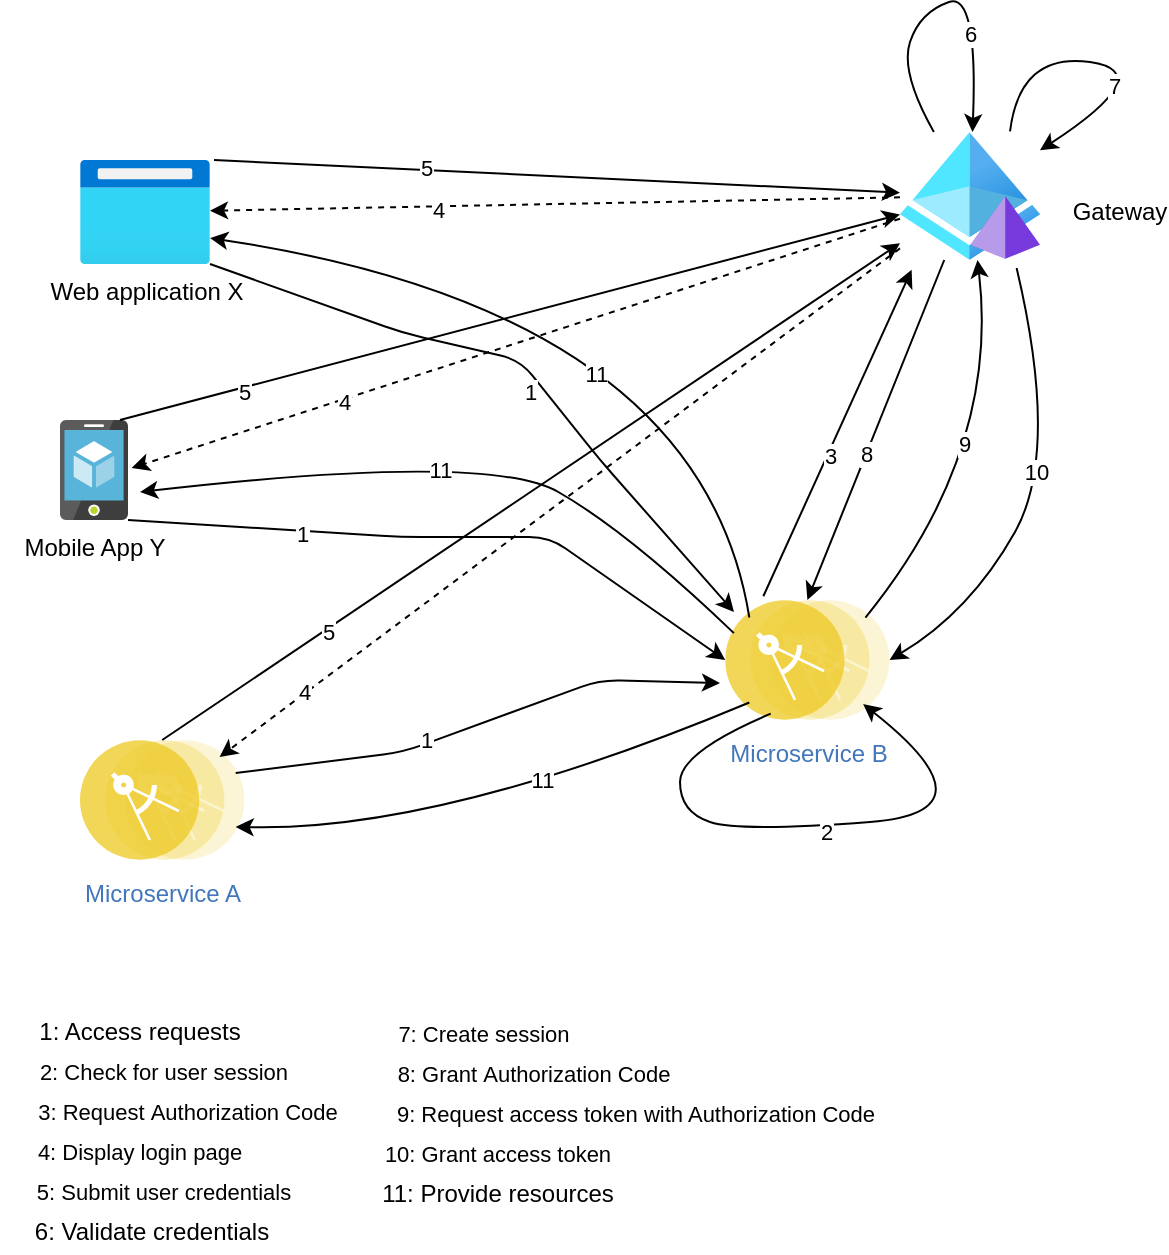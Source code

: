 <mxfile version="14.3.0" type="github">
  <diagram id="AFjnaBT4QRfjI1uVDi57" name="Page-1">
    <mxGraphModel dx="1185" dy="662" grid="1" gridSize="10" guides="1" tooltips="1" connect="1" arrows="1" fold="1" page="1" pageScale="1" pageWidth="1169" pageHeight="827" math="0" shadow="0">
      <root>
        <mxCell id="0" />
        <mxCell id="1" parent="0" />
        <mxCell id="JVIfDlZx7ks03SiBWHeD-1" value="Web application X" style="aspect=fixed;html=1;points=[];align=center;image;fontSize=12;image=img/lib/azure2/general/Browser.svg;" vertex="1" parent="1">
          <mxGeometry x="60.0" y="254" width="65" height="52" as="geometry" />
        </mxCell>
        <mxCell id="JVIfDlZx7ks03SiBWHeD-3" value="Mobile App Y" style="aspect=fixed;html=1;points=[];align=center;image;fontSize=12;image=img/lib/mscae/App_Service_Mobile_App.svg;" vertex="1" parent="1">
          <mxGeometry x="50.0" y="384" width="34" height="50" as="geometry" />
        </mxCell>
        <mxCell id="JVIfDlZx7ks03SiBWHeD-4" value="Microservice A" style="aspect=fixed;perimeter=ellipsePerimeter;html=1;align=center;shadow=0;dashed=0;fontColor=#4277BB;labelBackgroundColor=#ffffff;fontSize=12;spacingTop=3;image;image=img/lib/ibm/applications/microservice.svg;" vertex="1" parent="1">
          <mxGeometry x="60.0" y="544" width="82.2" height="60" as="geometry" />
        </mxCell>
        <mxCell id="JVIfDlZx7ks03SiBWHeD-5" value="Microservice B" style="aspect=fixed;perimeter=ellipsePerimeter;html=1;align=center;shadow=0;dashed=0;fontColor=#4277BB;labelBackgroundColor=#ffffff;fontSize=12;spacingTop=3;image;image=img/lib/ibm/applications/microservice.svg;" vertex="1" parent="1">
          <mxGeometry x="382.6" y="474" width="82.2" height="60" as="geometry" />
        </mxCell>
        <mxCell id="JVIfDlZx7ks03SiBWHeD-6" value="" style="endArrow=classic;html=1;noEdgeStyle=1;orthogonal=1;" edge="1" parent="1" source="JVIfDlZx7ks03SiBWHeD-1">
          <mxGeometry width="50" height="50" relative="1" as="geometry">
            <mxPoint x="502.6" y="554" as="sourcePoint" />
            <mxPoint x="387" y="480" as="targetPoint" />
            <Array as="points">
              <mxPoint x="221.6" y="340.5" />
              <mxPoint x="280" y="354" />
              <mxPoint x="320" y="404" />
            </Array>
          </mxGeometry>
        </mxCell>
        <mxCell id="JVIfDlZx7ks03SiBWHeD-9" value="1" style="edgeLabel;html=1;align=center;verticalAlign=middle;resizable=0;points=[];" vertex="1" connectable="0" parent="JVIfDlZx7ks03SiBWHeD-6">
          <mxGeometry x="-0.185" relative="1" as="geometry">
            <mxPoint x="33.19" y="21.82" as="offset" />
          </mxGeometry>
        </mxCell>
        <mxCell id="JVIfDlZx7ks03SiBWHeD-7" value="" style="endArrow=classic;html=1;noEdgeStyle=1;orthogonal=1;entryX=0;entryY=0.5;entryDx=0;entryDy=0;" edge="1" parent="1" source="JVIfDlZx7ks03SiBWHeD-3" target="JVIfDlZx7ks03SiBWHeD-5">
          <mxGeometry width="50" height="50" relative="1" as="geometry">
            <mxPoint x="123.0" y="414.0" as="sourcePoint" />
            <mxPoint x="381.6" y="454" as="targetPoint" />
            <Array as="points">
              <mxPoint x="220.6" y="442.5" />
              <mxPoint x="294.6" y="442.5" />
            </Array>
          </mxGeometry>
        </mxCell>
        <mxCell id="JVIfDlZx7ks03SiBWHeD-10" value="1" style="edgeLabel;html=1;align=center;verticalAlign=middle;resizable=0;points=[];" vertex="1" connectable="0" parent="JVIfDlZx7ks03SiBWHeD-7">
          <mxGeometry x="-0.189" y="1" relative="1" as="geometry">
            <mxPoint x="-41.81" as="offset" />
          </mxGeometry>
        </mxCell>
        <mxCell id="JVIfDlZx7ks03SiBWHeD-8" value="" style="endArrow=classic;html=1;exitX=1;exitY=0.25;exitDx=0;exitDy=0;noEdgeStyle=1;orthogonal=1;entryX=-0.032;entryY=0.692;entryDx=0;entryDy=0;entryPerimeter=0;" edge="1" parent="1" source="JVIfDlZx7ks03SiBWHeD-4" target="JVIfDlZx7ks03SiBWHeD-5">
          <mxGeometry width="50" height="50" relative="1" as="geometry">
            <mxPoint x="502.6" y="554" as="sourcePoint" />
            <mxPoint x="552.6" y="504" as="targetPoint" />
            <Array as="points">
              <mxPoint x="221.6" y="550" />
              <mxPoint x="320" y="514" />
            </Array>
          </mxGeometry>
        </mxCell>
        <mxCell id="JVIfDlZx7ks03SiBWHeD-11" value="1" style="edgeLabel;html=1;align=center;verticalAlign=middle;resizable=0;points=[];" vertex="1" connectable="0" parent="JVIfDlZx7ks03SiBWHeD-8">
          <mxGeometry x="-0.221" y="2" relative="1" as="geometry">
            <mxPoint as="offset" />
          </mxGeometry>
        </mxCell>
        <mxCell id="JVIfDlZx7ks03SiBWHeD-14" value="" style="aspect=fixed;html=1;points=[];align=center;image;fontSize=12;image=img/lib/azure2/identity/Azure_AD_Domain_Services.svg;" vertex="1" parent="1">
          <mxGeometry x="470" y="240" width="70" height="64" as="geometry" />
        </mxCell>
        <mxCell id="JVIfDlZx7ks03SiBWHeD-15" value="" style="endArrow=classic;html=1;exitX=0.232;exitY=-0.031;exitDx=0;exitDy=0;entryX=0.083;entryY=1.076;entryDx=0;entryDy=0;entryPerimeter=0;exitPerimeter=0;" edge="1" parent="1" source="JVIfDlZx7ks03SiBWHeD-5" target="JVIfDlZx7ks03SiBWHeD-14">
          <mxGeometry width="50" height="50" relative="1" as="geometry">
            <mxPoint x="390" y="404" as="sourcePoint" />
            <mxPoint x="440" y="354" as="targetPoint" />
          </mxGeometry>
        </mxCell>
        <mxCell id="JVIfDlZx7ks03SiBWHeD-16" value="3" style="edgeLabel;html=1;align=center;verticalAlign=middle;resizable=0;points=[];" vertex="1" connectable="0" parent="JVIfDlZx7ks03SiBWHeD-15">
          <mxGeometry x="-0.13" y="-1" relative="1" as="geometry">
            <mxPoint as="offset" />
          </mxGeometry>
        </mxCell>
        <mxCell id="JVIfDlZx7ks03SiBWHeD-17" value="" style="endArrow=classic;html=1;dashed=1;" edge="1" parent="1" source="JVIfDlZx7ks03SiBWHeD-14" target="JVIfDlZx7ks03SiBWHeD-1">
          <mxGeometry width="50" height="50" relative="1" as="geometry">
            <mxPoint x="390" y="394" as="sourcePoint" />
            <mxPoint x="440" y="344" as="targetPoint" />
          </mxGeometry>
        </mxCell>
        <mxCell id="JVIfDlZx7ks03SiBWHeD-20" value="4" style="edgeLabel;html=1;align=center;verticalAlign=middle;resizable=0;points=[];" vertex="1" connectable="0" parent="JVIfDlZx7ks03SiBWHeD-17">
          <mxGeometry x="0.222" relative="1" as="geometry">
            <mxPoint x="-20.46" y="1.8" as="offset" />
          </mxGeometry>
        </mxCell>
        <mxCell id="JVIfDlZx7ks03SiBWHeD-21" value="" style="endArrow=classic;html=1;dashed=1;" edge="1" parent="1" source="JVIfDlZx7ks03SiBWHeD-14" target="JVIfDlZx7ks03SiBWHeD-4">
          <mxGeometry width="50" height="50" relative="1" as="geometry">
            <mxPoint x="495" y="203.696" as="sourcePoint" />
            <mxPoint x="135" y="282.854" as="targetPoint" />
          </mxGeometry>
        </mxCell>
        <mxCell id="JVIfDlZx7ks03SiBWHeD-22" value="4" style="edgeLabel;html=1;align=center;verticalAlign=middle;resizable=0;points=[];" vertex="1" connectable="0" parent="JVIfDlZx7ks03SiBWHeD-21">
          <mxGeometry x="0.222" relative="1" as="geometry">
            <mxPoint x="-90.44" y="66.64" as="offset" />
          </mxGeometry>
        </mxCell>
        <mxCell id="JVIfDlZx7ks03SiBWHeD-23" value="" style="endArrow=classic;html=1;dashed=1;entryX=1.054;entryY=0.48;entryDx=0;entryDy=0;entryPerimeter=0;" edge="1" parent="1" source="JVIfDlZx7ks03SiBWHeD-14" target="JVIfDlZx7ks03SiBWHeD-3">
          <mxGeometry width="50" height="50" relative="1" as="geometry">
            <mxPoint x="505" y="213.696" as="sourcePoint" />
            <mxPoint x="145" y="292.854" as="targetPoint" />
          </mxGeometry>
        </mxCell>
        <mxCell id="JVIfDlZx7ks03SiBWHeD-24" value="4" style="edgeLabel;html=1;align=center;verticalAlign=middle;resizable=0;points=[];" vertex="1" connectable="0" parent="JVIfDlZx7ks03SiBWHeD-23">
          <mxGeometry x="0.222" relative="1" as="geometry">
            <mxPoint x="-43.67" y="15.48" as="offset" />
          </mxGeometry>
        </mxCell>
        <mxCell id="JVIfDlZx7ks03SiBWHeD-25" value="" style="endArrow=classic;html=1;" edge="1" parent="1" target="JVIfDlZx7ks03SiBWHeD-14">
          <mxGeometry width="50" height="50" relative="1" as="geometry">
            <mxPoint x="127" y="254" as="sourcePoint" />
            <mxPoint x="490" y="314" as="targetPoint" />
          </mxGeometry>
        </mxCell>
        <mxCell id="JVIfDlZx7ks03SiBWHeD-26" value="5" style="edgeLabel;html=1;align=center;verticalAlign=middle;resizable=0;points=[];" vertex="1" connectable="0" parent="JVIfDlZx7ks03SiBWHeD-25">
          <mxGeometry x="-0.385" y="1" relative="1" as="geometry">
            <mxPoint as="offset" />
          </mxGeometry>
        </mxCell>
        <mxCell id="JVIfDlZx7ks03SiBWHeD-27" value="" style="endArrow=classic;html=1;exitX=0.5;exitY=0;exitDx=0;exitDy=0;" edge="1" parent="1" source="JVIfDlZx7ks03SiBWHeD-4" target="JVIfDlZx7ks03SiBWHeD-14">
          <mxGeometry width="50" height="50" relative="1" as="geometry">
            <mxPoint x="30.0" y="583.58" as="sourcePoint" />
            <mxPoint x="493.9" y="273.999" as="targetPoint" />
          </mxGeometry>
        </mxCell>
        <mxCell id="JVIfDlZx7ks03SiBWHeD-28" value="5" style="edgeLabel;html=1;align=center;verticalAlign=middle;resizable=0;points=[];" vertex="1" connectable="0" parent="JVIfDlZx7ks03SiBWHeD-27">
          <mxGeometry x="-0.385" y="1" relative="1" as="geometry">
            <mxPoint x="-30.44" y="22.97" as="offset" />
          </mxGeometry>
        </mxCell>
        <mxCell id="JVIfDlZx7ks03SiBWHeD-29" value="" style="endArrow=classic;html=1;exitX=0.882;exitY=0;exitDx=0;exitDy=0;exitPerimeter=0;" edge="1" parent="1" source="JVIfDlZx7ks03SiBWHeD-3" target="JVIfDlZx7ks03SiBWHeD-14">
          <mxGeometry width="50" height="50" relative="1" as="geometry">
            <mxPoint x="147" y="274" as="sourcePoint" />
            <mxPoint x="560" y="234" as="targetPoint" />
          </mxGeometry>
        </mxCell>
        <mxCell id="JVIfDlZx7ks03SiBWHeD-30" value="5" style="edgeLabel;html=1;align=center;verticalAlign=middle;resizable=0;points=[];" vertex="1" connectable="0" parent="JVIfDlZx7ks03SiBWHeD-29">
          <mxGeometry x="-0.385" y="1" relative="1" as="geometry">
            <mxPoint x="-57.6" y="18.61" as="offset" />
          </mxGeometry>
        </mxCell>
        <mxCell id="JVIfDlZx7ks03SiBWHeD-31" value="1: Access requests" style="text;html=1;strokeColor=none;fillColor=none;align=center;verticalAlign=middle;whiteSpace=wrap;rounded=0;" vertex="1" parent="1">
          <mxGeometry x="30" y="680" width="120" height="20" as="geometry" />
        </mxCell>
        <mxCell id="JVIfDlZx7ks03SiBWHeD-33" value="&lt;span style=&quot;font-size: 11px ; background-color: rgb(255 , 255 , 255)&quot;&gt;2: Check for user session&lt;/span&gt;" style="text;html=1;strokeColor=none;fillColor=none;align=center;verticalAlign=middle;whiteSpace=wrap;rounded=0;" vertex="1" parent="1">
          <mxGeometry x="32" y="700" width="140" height="20" as="geometry" />
        </mxCell>
        <mxCell id="JVIfDlZx7ks03SiBWHeD-34" value="&lt;span style=&quot;font-size: 11px ; background-color: rgb(255 , 255 , 255)&quot;&gt;3:&amp;nbsp;&lt;/span&gt;&lt;span style=&quot;font-size: 11px ; background-color: rgb(255 , 255 , 255)&quot;&gt;Request&amp;nbsp;&lt;/span&gt;&lt;span style=&quot;font-size: 11px ; background-color: rgb(255 , 255 , 255)&quot;&gt;Authorization Code&lt;/span&gt;" style="text;html=1;strokeColor=none;fillColor=none;align=center;verticalAlign=middle;whiteSpace=wrap;rounded=0;" vertex="1" parent="1">
          <mxGeometry x="25" y="720" width="178" height="20" as="geometry" />
        </mxCell>
        <mxCell id="JVIfDlZx7ks03SiBWHeD-35" value="&lt;span style=&quot;font-size: 11px ; background-color: rgb(255 , 255 , 255)&quot;&gt;4: Display login page&lt;/span&gt;" style="text;html=1;strokeColor=none;fillColor=none;align=center;verticalAlign=middle;whiteSpace=wrap;rounded=0;" vertex="1" parent="1">
          <mxGeometry x="20" y="740" width="140" height="20" as="geometry" />
        </mxCell>
        <mxCell id="JVIfDlZx7ks03SiBWHeD-37" value="&lt;span style=&quot;font-size: 11px ; background-color: rgb(255 , 255 , 255)&quot;&gt;5: Submit user credentials&lt;/span&gt;" style="text;html=1;strokeColor=none;fillColor=none;align=center;verticalAlign=middle;whiteSpace=wrap;rounded=0;" vertex="1" parent="1">
          <mxGeometry x="32" y="760" width="140" height="20" as="geometry" />
        </mxCell>
        <mxCell id="JVIfDlZx7ks03SiBWHeD-40" value="" style="curved=1;endArrow=classic;html=1;" edge="1" parent="1" source="JVIfDlZx7ks03SiBWHeD-14" target="JVIfDlZx7ks03SiBWHeD-14">
          <mxGeometry width="50" height="50" relative="1" as="geometry">
            <mxPoint x="490" y="130" as="sourcePoint" />
            <mxPoint x="540" y="80" as="targetPoint" />
            <Array as="points">
              <mxPoint x="470" y="210" />
              <mxPoint x="480" y="180" />
              <mxPoint x="509" y="170" />
            </Array>
          </mxGeometry>
        </mxCell>
        <mxCell id="JVIfDlZx7ks03SiBWHeD-41" value="6" style="edgeLabel;html=1;align=center;verticalAlign=middle;resizable=0;points=[];" vertex="1" connectable="0" parent="JVIfDlZx7ks03SiBWHeD-40">
          <mxGeometry x="0.417" y="-1" relative="1" as="geometry">
            <mxPoint x="-2.15" as="offset" />
          </mxGeometry>
        </mxCell>
        <mxCell id="JVIfDlZx7ks03SiBWHeD-42" value="11: Provide resources" style="text;html=1;strokeColor=none;fillColor=none;align=center;verticalAlign=middle;whiteSpace=wrap;rounded=0;" vertex="1" parent="1">
          <mxGeometry x="199" y="761" width="140.4" height="20" as="geometry" />
        </mxCell>
        <mxCell id="JVIfDlZx7ks03SiBWHeD-43" value="&lt;span style=&quot;font-size: 11px ; background-color: rgb(255 , 255 , 255)&quot;&gt;7: Create session&lt;/span&gt;" style="text;html=1;strokeColor=none;fillColor=none;align=center;verticalAlign=middle;whiteSpace=wrap;rounded=0;" vertex="1" parent="1">
          <mxGeometry x="192" y="681" width="140" height="20" as="geometry" />
        </mxCell>
        <mxCell id="JVIfDlZx7ks03SiBWHeD-44" value="&lt;span style=&quot;font-size: 11px ; background-color: rgb(255 , 255 , 255)&quot;&gt;8: Grant&lt;/span&gt;&lt;span style=&quot;font-size: 11px ; background-color: rgb(255 , 255 , 255)&quot;&gt;&amp;nbsp;&lt;/span&gt;&lt;span style=&quot;font-size: 11px ; background-color: rgb(255 , 255 , 255)&quot;&gt;Authorization Code&lt;/span&gt;" style="text;html=1;strokeColor=none;fillColor=none;align=center;verticalAlign=middle;whiteSpace=wrap;rounded=0;" vertex="1" parent="1">
          <mxGeometry x="198" y="701" width="178" height="20" as="geometry" />
        </mxCell>
        <mxCell id="JVIfDlZx7ks03SiBWHeD-45" value="&lt;span style=&quot;font-size: 11px ; background-color: rgb(255 , 255 , 255)&quot;&gt;9: Request access token with Authorization Code&lt;/span&gt;" style="text;html=1;strokeColor=none;fillColor=none;align=center;verticalAlign=middle;whiteSpace=wrap;rounded=0;" vertex="1" parent="1">
          <mxGeometry x="197.6" y="721" width="280.4" height="20" as="geometry" />
        </mxCell>
        <mxCell id="JVIfDlZx7ks03SiBWHeD-46" value="&lt;span style=&quot;font-size: 11px ; background-color: rgb(255 , 255 , 255)&quot;&gt;10: Grant access token&lt;/span&gt;" style="text;html=1;strokeColor=none;fillColor=none;align=center;verticalAlign=middle;whiteSpace=wrap;rounded=0;" vertex="1" parent="1">
          <mxGeometry x="198.6" y="741" width="140" height="20" as="geometry" />
        </mxCell>
        <mxCell id="JVIfDlZx7ks03SiBWHeD-47" value="" style="curved=1;endArrow=classic;html=1;exitX=0.786;exitY=-0.005;exitDx=0;exitDy=0;exitPerimeter=0;" edge="1" parent="1" source="JVIfDlZx7ks03SiBWHeD-14" target="JVIfDlZx7ks03SiBWHeD-14">
          <mxGeometry width="50" height="50" relative="1" as="geometry">
            <mxPoint x="496.935" y="250.0" as="sourcePoint" />
            <mxPoint x="516.255" y="250.0" as="targetPoint" />
            <Array as="points">
              <mxPoint x="530" y="200" />
              <mxPoint x="600" y="210" />
            </Array>
          </mxGeometry>
        </mxCell>
        <mxCell id="JVIfDlZx7ks03SiBWHeD-49" value="7" style="edgeLabel;html=1;align=center;verticalAlign=middle;resizable=0;points=[];" vertex="1" connectable="0" parent="JVIfDlZx7ks03SiBWHeD-47">
          <mxGeometry x="0.471" y="-7" relative="1" as="geometry">
            <mxPoint as="offset" />
          </mxGeometry>
        </mxCell>
        <mxCell id="JVIfDlZx7ks03SiBWHeD-50" value="" style="endArrow=classic;html=1;entryX=0.5;entryY=0;entryDx=0;entryDy=0;" edge="1" parent="1" source="JVIfDlZx7ks03SiBWHeD-14" target="JVIfDlZx7ks03SiBWHeD-5">
          <mxGeometry width="50" height="50" relative="1" as="geometry">
            <mxPoint x="490" y="307" as="sourcePoint" />
            <mxPoint x="470" y="510" as="targetPoint" />
          </mxGeometry>
        </mxCell>
        <mxCell id="JVIfDlZx7ks03SiBWHeD-51" value="8" style="edgeLabel;html=1;align=center;verticalAlign=middle;resizable=0;points=[];" vertex="1" connectable="0" parent="JVIfDlZx7ks03SiBWHeD-50">
          <mxGeometry x="0.14" relative="1" as="geometry">
            <mxPoint as="offset" />
          </mxGeometry>
        </mxCell>
        <mxCell id="JVIfDlZx7ks03SiBWHeD-52" value="" style="curved=1;endArrow=classic;html=1;exitX=0.25;exitY=1;exitDx=0;exitDy=0;" edge="1" parent="1" source="JVIfDlZx7ks03SiBWHeD-5" target="JVIfDlZx7ks03SiBWHeD-5">
          <mxGeometry width="50" height="50" relative="1" as="geometry">
            <mxPoint x="510" y="590" as="sourcePoint" />
            <mxPoint x="560" y="540" as="targetPoint" />
            <Array as="points">
              <mxPoint x="360" y="550" />
              <mxPoint x="360" y="580" />
              <mxPoint x="390" y="590" />
              <mxPoint x="520" y="580" />
            </Array>
          </mxGeometry>
        </mxCell>
        <mxCell id="JVIfDlZx7ks03SiBWHeD-53" value="2" style="edgeLabel;html=1;align=center;verticalAlign=middle;resizable=0;points=[];" vertex="1" connectable="0" parent="JVIfDlZx7ks03SiBWHeD-52">
          <mxGeometry x="-0.112" relative="1" as="geometry">
            <mxPoint x="7.39" y="2.93" as="offset" />
          </mxGeometry>
        </mxCell>
        <mxCell id="JVIfDlZx7ks03SiBWHeD-54" value="" style="curved=1;endArrow=classic;html=1;exitX=1;exitY=0;exitDx=0;exitDy=0;" edge="1" parent="1" source="JVIfDlZx7ks03SiBWHeD-5" target="JVIfDlZx7ks03SiBWHeD-14">
          <mxGeometry width="50" height="50" relative="1" as="geometry">
            <mxPoint x="500" y="490" as="sourcePoint" />
            <mxPoint x="550" y="440" as="targetPoint" />
            <Array as="points">
              <mxPoint x="520" y="400" />
            </Array>
          </mxGeometry>
        </mxCell>
        <mxCell id="JVIfDlZx7ks03SiBWHeD-55" value="9" style="edgeLabel;html=1;align=center;verticalAlign=middle;resizable=0;points=[];" vertex="1" connectable="0" parent="JVIfDlZx7ks03SiBWHeD-54">
          <mxGeometry x="-0.03" y="17" relative="1" as="geometry">
            <mxPoint as="offset" />
          </mxGeometry>
        </mxCell>
        <mxCell id="JVIfDlZx7ks03SiBWHeD-56" value="" style="curved=1;endArrow=classic;html=1;exitX=0.833;exitY=1.063;exitDx=0;exitDy=0;exitPerimeter=0;entryX=1;entryY=0.5;entryDx=0;entryDy=0;" edge="1" parent="1" source="JVIfDlZx7ks03SiBWHeD-14" target="JVIfDlZx7ks03SiBWHeD-5">
          <mxGeometry width="50" height="50" relative="1" as="geometry">
            <mxPoint x="420" y="520" as="sourcePoint" />
            <mxPoint x="470" y="470" as="targetPoint" />
            <Array as="points">
              <mxPoint x="550" y="400" />
              <mxPoint x="505" y="480" />
            </Array>
          </mxGeometry>
        </mxCell>
        <mxCell id="JVIfDlZx7ks03SiBWHeD-57" value="10" style="edgeLabel;html=1;align=center;verticalAlign=middle;resizable=0;points=[];" vertex="1" connectable="0" parent="JVIfDlZx7ks03SiBWHeD-56">
          <mxGeometry x="-0.064" y="-6" relative="1" as="geometry">
            <mxPoint as="offset" />
          </mxGeometry>
        </mxCell>
        <mxCell id="JVIfDlZx7ks03SiBWHeD-58" value="" style="curved=1;endArrow=classic;html=1;exitX=0;exitY=1;exitDx=0;exitDy=0;entryX=1;entryY=0.75;entryDx=0;entryDy=0;" edge="1" parent="1" source="JVIfDlZx7ks03SiBWHeD-5" target="JVIfDlZx7ks03SiBWHeD-4">
          <mxGeometry width="50" height="50" relative="1" as="geometry">
            <mxPoint x="420" y="520" as="sourcePoint" />
            <mxPoint x="470" y="470" as="targetPoint" />
            <Array as="points">
              <mxPoint x="240" y="590" />
            </Array>
          </mxGeometry>
        </mxCell>
        <mxCell id="JVIfDlZx7ks03SiBWHeD-59" value="11" style="edgeLabel;html=1;align=center;verticalAlign=middle;resizable=0;points=[];" vertex="1" connectable="0" parent="JVIfDlZx7ks03SiBWHeD-58">
          <mxGeometry x="-0.18" y="-5" relative="1" as="geometry">
            <mxPoint as="offset" />
          </mxGeometry>
        </mxCell>
        <mxCell id="JVIfDlZx7ks03SiBWHeD-60" value="" style="curved=1;endArrow=classic;html=1;exitX=0;exitY=0.25;exitDx=0;exitDy=0;" edge="1" parent="1" source="JVIfDlZx7ks03SiBWHeD-5">
          <mxGeometry width="50" height="50" relative="1" as="geometry">
            <mxPoint x="391.147" y="500.514" as="sourcePoint" />
            <mxPoint x="90" y="420" as="targetPoint" />
            <Array as="points">
              <mxPoint x="334.16" y="440" />
              <mxPoint x="264.16" y="400" />
            </Array>
          </mxGeometry>
        </mxCell>
        <mxCell id="JVIfDlZx7ks03SiBWHeD-61" value="11" style="edgeLabel;html=1;align=center;verticalAlign=middle;resizable=0;points=[];" vertex="1" connectable="0" parent="JVIfDlZx7ks03SiBWHeD-60">
          <mxGeometry x="-0.18" y="-5" relative="1" as="geometry">
            <mxPoint x="-42.89" y="4.06" as="offset" />
          </mxGeometry>
        </mxCell>
        <mxCell id="JVIfDlZx7ks03SiBWHeD-62" value="" style="curved=1;endArrow=classic;html=1;exitX=0;exitY=0;exitDx=0;exitDy=0;entryX=1;entryY=0.75;entryDx=0;entryDy=0;entryPerimeter=0;" edge="1" parent="1" source="JVIfDlZx7ks03SiBWHeD-5" target="JVIfDlZx7ks03SiBWHeD-1">
          <mxGeometry width="50" height="50" relative="1" as="geometry">
            <mxPoint x="417.916" y="491.044" as="sourcePoint" />
            <mxPoint x="142.205" y="304.004" as="targetPoint" />
            <Array as="points">
              <mxPoint x="370" y="330" />
            </Array>
          </mxGeometry>
        </mxCell>
        <mxCell id="JVIfDlZx7ks03SiBWHeD-63" value="11" style="edgeLabel;html=1;align=center;verticalAlign=middle;resizable=0;points=[];" vertex="1" connectable="0" parent="JVIfDlZx7ks03SiBWHeD-62">
          <mxGeometry x="-0.18" y="-5" relative="1" as="geometry">
            <mxPoint x="-42.89" y="36.89" as="offset" />
          </mxGeometry>
        </mxCell>
        <mxCell id="JVIfDlZx7ks03SiBWHeD-64" value="6: Validate credentials" style="text;html=1;strokeColor=none;fillColor=none;align=center;verticalAlign=middle;whiteSpace=wrap;rounded=0;" vertex="1" parent="1">
          <mxGeometry x="26" y="780" width="140.4" height="20" as="geometry" />
        </mxCell>
        <mxCell id="JVIfDlZx7ks03SiBWHeD-65" value="Gateway" style="text;html=1;strokeColor=none;fillColor=none;align=center;verticalAlign=middle;whiteSpace=wrap;rounded=0;" vertex="1" parent="1">
          <mxGeometry x="560" y="270" width="40" height="20" as="geometry" />
        </mxCell>
      </root>
    </mxGraphModel>
  </diagram>
</mxfile>
